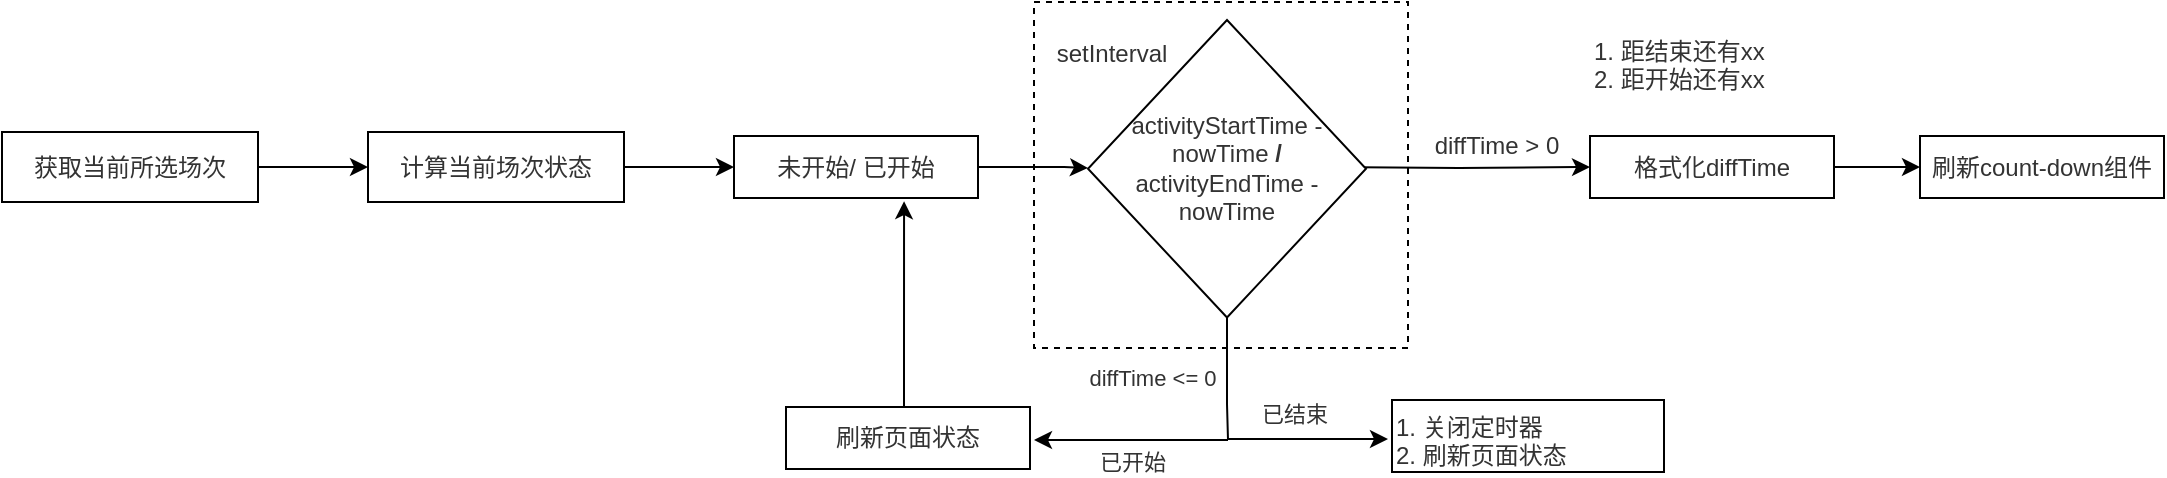 <mxfile version="13.0.3" type="github">
  <diagram id="JiXPsDoN7h10LCVbARuN" name="第 1 页">
    <mxGraphModel dx="1113" dy="695" grid="0" gridSize="10" guides="1" tooltips="1" connect="1" arrows="1" fold="1" page="1" pageScale="1" pageWidth="1920" pageHeight="2200" math="0" shadow="0">
      <root>
        <mxCell id="0" />
        <mxCell id="1" parent="0" />
        <mxCell id="KyLTKqS05W6V6vwG9X3F-32" value="" style="rounded=0;whiteSpace=wrap;html=1;strokeWidth=1;dashed=1;spacing=2;fontColor=#333333;" vertex="1" parent="1">
          <mxGeometry x="832" y="176" width="187" height="173" as="geometry" />
        </mxCell>
        <mxCell id="KyLTKqS05W6V6vwG9X3F-3" value="" style="edgeStyle=orthogonalEdgeStyle;rounded=0;orthogonalLoop=1;jettySize=auto;html=1;spacing=2;fontColor=#333333;" edge="1" parent="1" source="KyLTKqS05W6V6vwG9X3F-1" target="KyLTKqS05W6V6vwG9X3F-2">
          <mxGeometry relative="1" as="geometry" />
        </mxCell>
        <mxCell id="KyLTKqS05W6V6vwG9X3F-1" value="获取当前所选场次" style="rounded=0;whiteSpace=wrap;html=1;spacing=2;fontColor=#333333;" vertex="1" parent="1">
          <mxGeometry x="316" y="241" width="128" height="35" as="geometry" />
        </mxCell>
        <mxCell id="KyLTKqS05W6V6vwG9X3F-68" value="" style="edgeStyle=orthogonalEdgeStyle;rounded=0;orthogonalLoop=1;jettySize=auto;html=1;spacing=2;fontColor=#333333;" edge="1" parent="1" source="KyLTKqS05W6V6vwG9X3F-2" target="KyLTKqS05W6V6vwG9X3F-6">
          <mxGeometry relative="1" as="geometry" />
        </mxCell>
        <mxCell id="KyLTKqS05W6V6vwG9X3F-2" value="计算当前场次状态" style="rounded=0;whiteSpace=wrap;html=1;spacing=2;fontColor=#333333;" vertex="1" parent="1">
          <mxGeometry x="499" y="241" width="128" height="35" as="geometry" />
        </mxCell>
        <mxCell id="KyLTKqS05W6V6vwG9X3F-8" value="" style="edgeStyle=orthogonalEdgeStyle;rounded=0;orthogonalLoop=1;jettySize=auto;html=1;spacing=2;fontColor=#333333;" edge="1" parent="1" source="KyLTKqS05W6V6vwG9X3F-6">
          <mxGeometry relative="1" as="geometry">
            <mxPoint x="859" y="259" as="targetPoint" />
            <Array as="points">
              <mxPoint x="847" y="259" />
              <mxPoint x="847" y="259" />
            </Array>
          </mxGeometry>
        </mxCell>
        <mxCell id="KyLTKqS05W6V6vwG9X3F-6" value="未开始/ 已开始" style="rounded=0;whiteSpace=wrap;html=1;strokeWidth=1;spacing=2;fontColor=#333333;" vertex="1" parent="1">
          <mxGeometry x="682" y="243" width="122" height="31" as="geometry" />
        </mxCell>
        <mxCell id="KyLTKqS05W6V6vwG9X3F-16" value="" style="edgeStyle=orthogonalEdgeStyle;rounded=0;orthogonalLoop=1;jettySize=auto;html=1;spacing=2;fontColor=#333333;" edge="1" parent="1" target="KyLTKqS05W6V6vwG9X3F-15">
          <mxGeometry relative="1" as="geometry">
            <mxPoint x="978" y="258.5" as="sourcePoint" />
          </mxGeometry>
        </mxCell>
        <mxCell id="KyLTKqS05W6V6vwG9X3F-23" value="" style="edgeStyle=orthogonalEdgeStyle;rounded=0;orthogonalLoop=1;jettySize=auto;html=1;spacing=2;fontColor=#333333;" edge="1" parent="1" source="KyLTKqS05W6V6vwG9X3F-15" target="KyLTKqS05W6V6vwG9X3F-22">
          <mxGeometry relative="1" as="geometry" />
        </mxCell>
        <mxCell id="KyLTKqS05W6V6vwG9X3F-15" value="格式化diffTime" style="rounded=0;whiteSpace=wrap;html=1;strokeWidth=1;spacing=2;fontColor=#333333;" vertex="1" parent="1">
          <mxGeometry x="1110" y="243" width="122" height="31" as="geometry" />
        </mxCell>
        <mxCell id="KyLTKqS05W6V6vwG9X3F-22" value="刷新count-down组件" style="rounded=0;whiteSpace=wrap;html=1;strokeWidth=1;spacing=2;fontColor=#333333;" vertex="1" parent="1">
          <mxGeometry x="1275" y="243" width="122" height="31" as="geometry" />
        </mxCell>
        <mxCell id="KyLTKqS05W6V6vwG9X3F-21" value="diffTime &amp;gt; 0" style="text;html=1;align=center;verticalAlign=middle;resizable=0;points=[];autosize=1;spacing=2;fontColor=#333333;" vertex="1" parent="1">
          <mxGeometry x="1025" y="237" width="76" height="22" as="geometry" />
        </mxCell>
        <mxCell id="KyLTKqS05W6V6vwG9X3F-35" value="" style="edgeStyle=orthogonalEdgeStyle;rounded=0;orthogonalLoop=1;jettySize=auto;html=1;endArrow=none;endFill=0;spacing=2;fontColor=#333333;" edge="1" parent="1" source="KyLTKqS05W6V6vwG9X3F-31">
          <mxGeometry relative="1" as="geometry">
            <mxPoint x="929" y="395" as="targetPoint" />
            <Array as="points">
              <mxPoint x="929" y="377" />
              <mxPoint x="929" y="377" />
            </Array>
          </mxGeometry>
        </mxCell>
        <mxCell id="KyLTKqS05W6V6vwG9X3F-37" value="diffTime &amp;lt;= 0" style="edgeLabel;html=1;align=center;verticalAlign=middle;resizable=0;points=[];spacing=2;fontColor=#333333;" vertex="1" connectable="0" parent="KyLTKqS05W6V6vwG9X3F-35">
          <mxGeometry x="-0.094" relative="1" as="geometry">
            <mxPoint x="-37.5" y="2.25" as="offset" />
          </mxGeometry>
        </mxCell>
        <mxCell id="KyLTKqS05W6V6vwG9X3F-31" value="activityStartTime - nowTime &lt;b&gt;/&lt;/b&gt;&lt;br&gt;activityEndTime - nowTime" style="rhombus;whiteSpace=wrap;html=1;strokeWidth=1;spacing=2;fontColor=#333333;" vertex="1" parent="1">
          <mxGeometry x="859" y="185" width="139" height="148.75" as="geometry" />
        </mxCell>
        <mxCell id="KyLTKqS05W6V6vwG9X3F-33" value="setInterval" style="text;html=1;strokeColor=none;fillColor=none;align=center;verticalAlign=middle;whiteSpace=wrap;rounded=0;dashed=1;spacing=2;fontColor=#333333;" vertex="1" parent="1">
          <mxGeometry x="851" y="192" width="40" height="20" as="geometry" />
        </mxCell>
        <mxCell id="KyLTKqS05W6V6vwG9X3F-74" value="" style="edgeStyle=orthogonalEdgeStyle;rounded=0;orthogonalLoop=1;jettySize=auto;html=1;spacing=2;fontColor=#333333;" edge="1" parent="1">
          <mxGeometry relative="1" as="geometry">
            <mxPoint x="929" y="394.5" as="sourcePoint" />
            <mxPoint x="1009" y="394.5" as="targetPoint" />
          </mxGeometry>
        </mxCell>
        <mxCell id="KyLTKqS05W6V6vwG9X3F-75" value="已结束" style="edgeLabel;html=1;align=center;verticalAlign=middle;resizable=0;points=[];spacing=2;fontColor=#333333;" vertex="1" connectable="0" parent="KyLTKqS05W6V6vwG9X3F-74">
          <mxGeometry x="-0.1" y="-2" relative="1" as="geometry">
            <mxPoint x="-3" y="-14.5" as="offset" />
          </mxGeometry>
        </mxCell>
        <mxCell id="KyLTKqS05W6V6vwG9X3F-80" value="" style="edgeStyle=orthogonalEdgeStyle;rounded=0;orthogonalLoop=1;jettySize=auto;html=1;endArrow=none;endFill=0;startArrow=classic;startFill=1;spacing=2;fontColor=#333333;" edge="1" parent="1">
          <mxGeometry relative="1" as="geometry">
            <mxPoint x="832" y="395" as="sourcePoint" />
            <mxPoint x="929" y="395" as="targetPoint" />
            <Array as="points">
              <mxPoint x="847" y="395" />
            </Array>
          </mxGeometry>
        </mxCell>
        <mxCell id="KyLTKqS05W6V6vwG9X3F-82" value="已开始" style="edgeLabel;html=1;align=center;verticalAlign=middle;resizable=0;points=[];fontColor=#333333;" vertex="1" connectable="0" parent="KyLTKqS05W6V6vwG9X3F-80">
          <mxGeometry x="-0.084" y="-2" relative="1" as="geometry">
            <mxPoint x="4.29" y="9" as="offset" />
          </mxGeometry>
        </mxCell>
        <mxCell id="KyLTKqS05W6V6vwG9X3F-73" value="1. 关闭定时器&lt;br&gt;2. 刷新页面状态" style="rounded=0;whiteSpace=wrap;html=1;strokeWidth=1;align=left;verticalAlign=top;spacing=2;fontColor=#333333;" vertex="1" parent="1">
          <mxGeometry x="1011" y="375" width="136" height="36" as="geometry" />
        </mxCell>
        <mxCell id="KyLTKqS05W6V6vwG9X3F-69" value="1. 距结束还有xx&amp;nbsp;&lt;br&gt;2. 距开始还有xx" style="text;html=1;strokeColor=none;fillColor=none;align=left;verticalAlign=top;whiteSpace=wrap;rounded=0;dashed=1;spacing=2;fontColor=#333333;" vertex="1" parent="1">
          <mxGeometry x="1110" y="187" width="134" height="40" as="geometry" />
        </mxCell>
        <mxCell id="KyLTKqS05W6V6vwG9X3F-84" value="" style="edgeStyle=orthogonalEdgeStyle;rounded=0;orthogonalLoop=1;jettySize=auto;html=1;startArrow=none;startFill=0;endArrow=classic;endFill=1;fontColor=#333333;entryX=0.697;entryY=1.051;entryDx=0;entryDy=0;entryPerimeter=0;" edge="1" parent="1" source="KyLTKqS05W6V6vwG9X3F-81" target="KyLTKqS05W6V6vwG9X3F-6">
          <mxGeometry relative="1" as="geometry">
            <mxPoint x="769.0" y="298.5" as="targetPoint" />
            <Array as="points">
              <mxPoint x="767" y="353" />
              <mxPoint x="767" y="353" />
            </Array>
          </mxGeometry>
        </mxCell>
        <mxCell id="KyLTKqS05W6V6vwG9X3F-81" value="刷新页面状态" style="rounded=0;whiteSpace=wrap;html=1;strokeWidth=1;spacing=2;fontColor=#333333;" vertex="1" parent="1">
          <mxGeometry x="708" y="378.5" width="122" height="31" as="geometry" />
        </mxCell>
      </root>
    </mxGraphModel>
  </diagram>
</mxfile>
